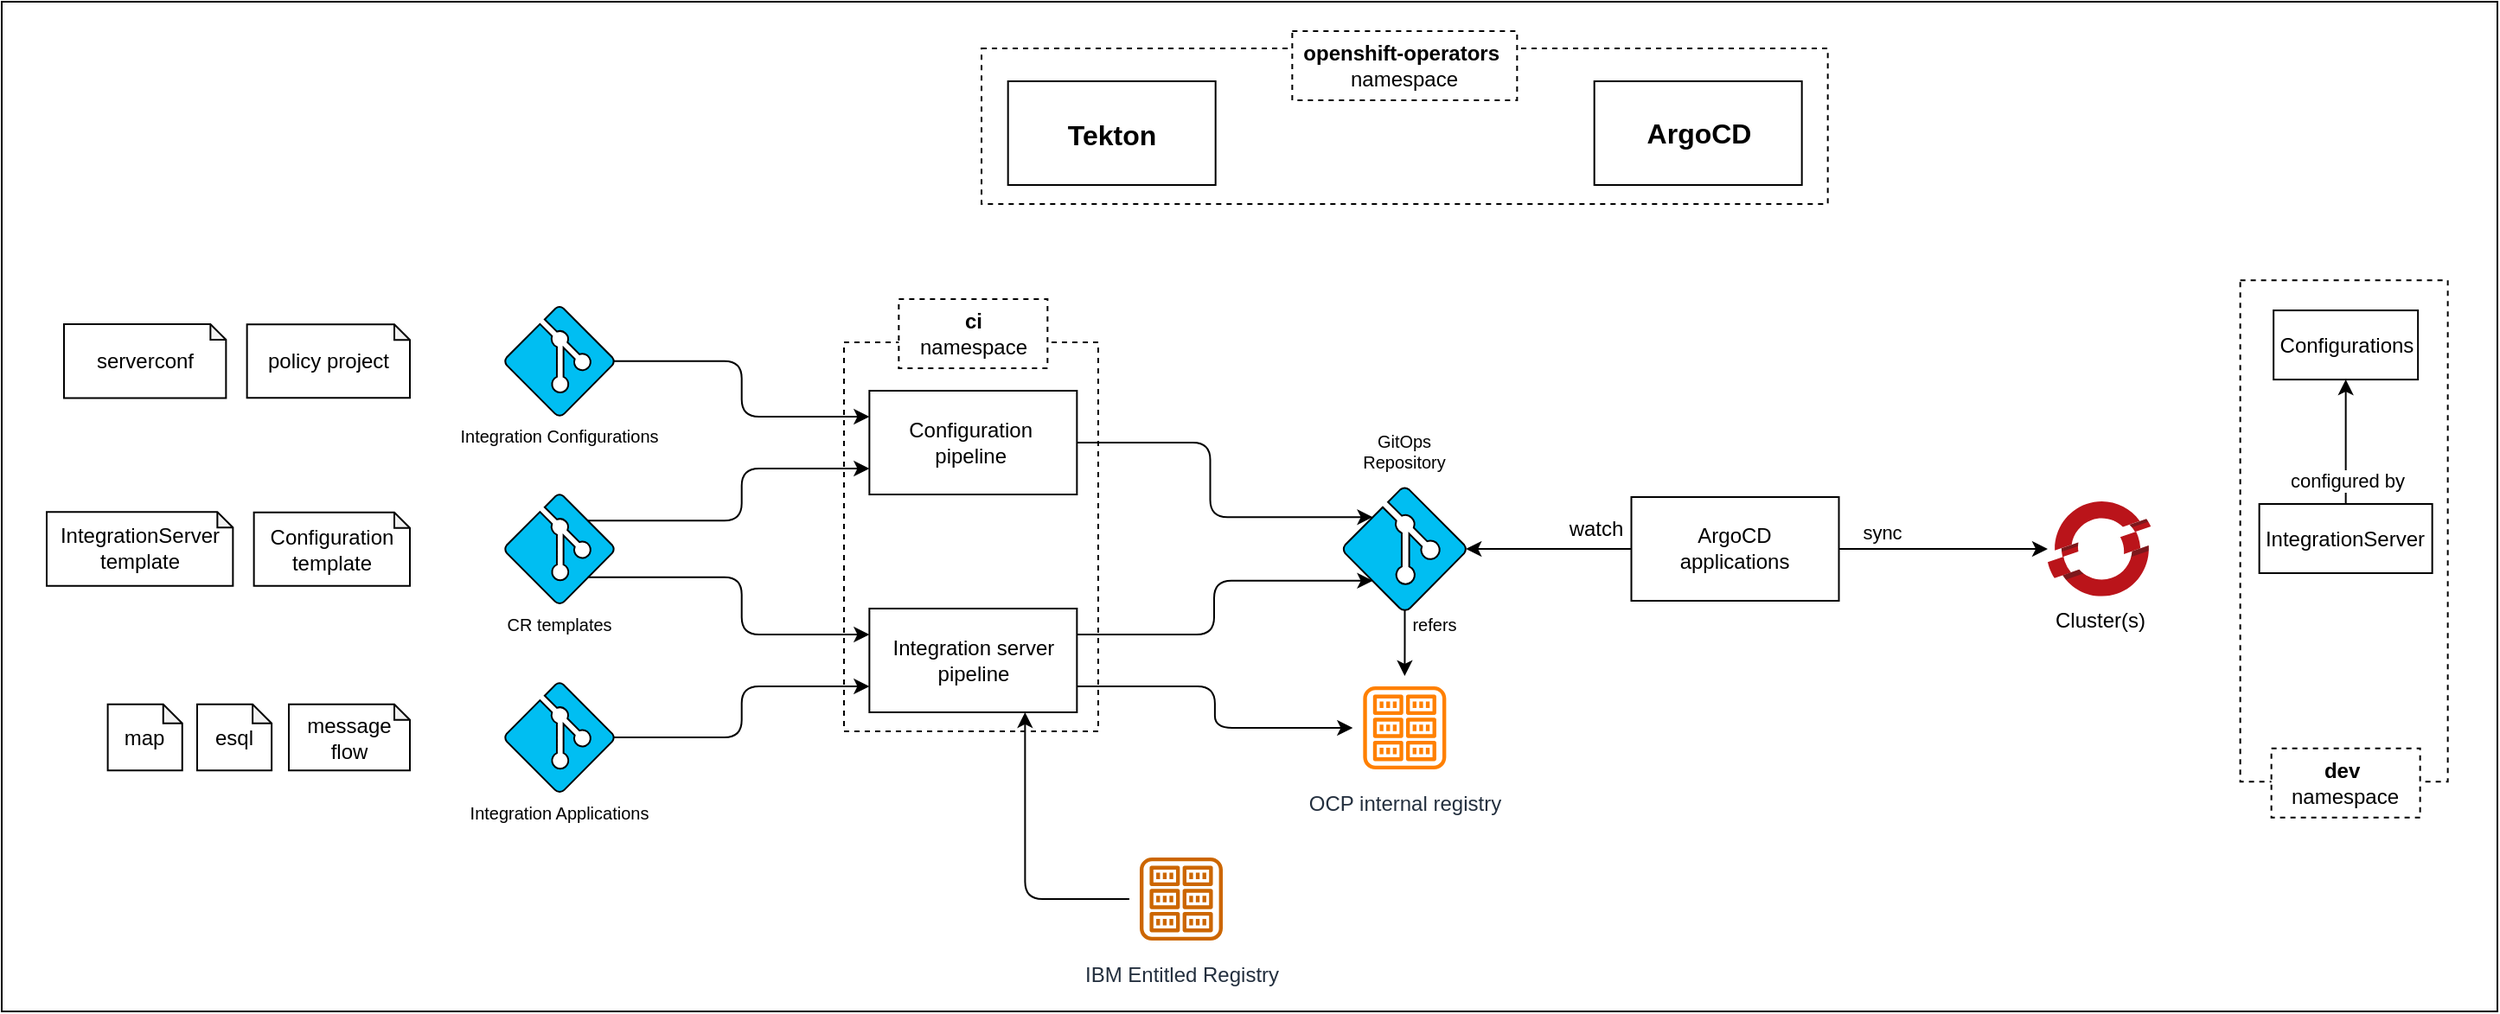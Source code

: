 <mxfile version="13.7.9" type="device"><diagram id="y4Npf84sFNT_zSaNWybv" name="Page-1"><mxGraphModel dx="2514" dy="637" grid="0" gridSize="10" guides="1" tooltips="1" connect="1" arrows="1" fold="1" page="1" pageScale="1" pageWidth="1169" pageHeight="827" math="0" shadow="0"><root><mxCell id="0"/><mxCell id="1" parent="0"/><mxCell id="p0zIint-GtP8a0dcS22a-36" value="" style="group" parent="1" vertex="1" connectable="0"><mxGeometry x="447" y="958" width="1443" height="584" as="geometry"/></mxCell><mxCell id="p0zIint-GtP8a0dcS22a-35" value="" style="rounded=0;whiteSpace=wrap;html=1;fillColor=none;" parent="p0zIint-GtP8a0dcS22a-36" vertex="1"><mxGeometry width="1443" height="584" as="geometry"/></mxCell><mxCell id="9tkTMFBo7f2N9bZobKJJ-46" value="" style="rounded=0;whiteSpace=wrap;html=1;labelBackgroundColor=none;strokeColor=#000000;fontSize=10;fillColor=none;dashed=1;" parent="p0zIint-GtP8a0dcS22a-36" vertex="1"><mxGeometry x="487" y="197" width="147" height="225" as="geometry"/></mxCell><mxCell id="HI1UlYrGFAeUCfRMkIcx-2" value="" style="rounded=0;whiteSpace=wrap;html=1;fillColor=none;dashed=1;" parent="p0zIint-GtP8a0dcS22a-36" vertex="1"><mxGeometry x="566.52" y="27" width="489.32" height="90" as="geometry"/></mxCell><mxCell id="HI1UlYrGFAeUCfRMkIcx-4" value="" style="rounded=0;whiteSpace=wrap;html=1;strokeWidth=1;fontSize=12;fontColor=#000000;fillColor=none;" parent="p0zIint-GtP8a0dcS22a-36" vertex="1"><mxGeometry x="581.84" y="46.01" width="120" height="60" as="geometry"/></mxCell><mxCell id="HI1UlYrGFAeUCfRMkIcx-5" value="" style="rounded=0;whiteSpace=wrap;html=1;strokeWidth=1;fontSize=12;fontColor=#000000;fillColor=none;" parent="p0zIint-GtP8a0dcS22a-36" vertex="1"><mxGeometry x="920.84" y="46.01" width="120" height="60" as="geometry"/></mxCell><mxCell id="HI1UlYrGFAeUCfRMkIcx-15" value="ArgoCD&lt;br&gt;applications" style="rounded=0;whiteSpace=wrap;html=1;strokeWidth=1;fontSize=12;fontColor=#000000;fillColor=none;" parent="p0zIint-GtP8a0dcS22a-36" vertex="1"><mxGeometry x="942.25" y="286.496" width="120" height="60" as="geometry"/></mxCell><mxCell id="HI1UlYrGFAeUCfRMkIcx-17" value="Tekton" style="text;html=1;strokeColor=none;align=center;verticalAlign=middle;whiteSpace=wrap;rounded=0;fontSize=16;fontColor=#000000;fontStyle=1;" parent="p0zIint-GtP8a0dcS22a-36" vertex="1"><mxGeometry x="621.52" y="67" width="40" height="20" as="geometry"/></mxCell><mxCell id="HI1UlYrGFAeUCfRMkIcx-18" value="ArgoCD" style="text;html=1;strokeColor=none;align=center;verticalAlign=middle;whiteSpace=wrap;rounded=0;fontSize=16;fontColor=#000000;fontStyle=1;" parent="p0zIint-GtP8a0dcS22a-36" vertex="1"><mxGeometry x="936.59" y="66.01" width="88.5" height="20" as="geometry"/></mxCell><mxCell id="HI1UlYrGFAeUCfRMkIcx-37" value="watch" style="text;html=1;strokeColor=none;align=center;verticalAlign=middle;whiteSpace=wrap;rounded=0;fontSize=12;rotation=0;" parent="p0zIint-GtP8a0dcS22a-36" vertex="1"><mxGeometry x="902.25" y="295.14" width="40" height="20" as="geometry"/></mxCell><mxCell id="HI1UlYrGFAeUCfRMkIcx-40" value="&lt;b&gt;ci&lt;/b&gt; &lt;br&gt;namespace" style="text;html=1;align=center;verticalAlign=middle;whiteSpace=wrap;rounded=0;dashed=1;labelBackgroundColor=none;strokeColor=#000000;fillColor=#ffffff;" parent="p0zIint-GtP8a0dcS22a-36" vertex="1"><mxGeometry x="518.68" y="172" width="86" height="40" as="geometry"/></mxCell><mxCell id="HI1UlYrGFAeUCfRMkIcx-65" value="&lt;b&gt;openshift-operators&lt;/b&gt;&amp;nbsp;&lt;br&gt;namespace" style="text;html=1;align=center;verticalAlign=middle;whiteSpace=wrap;rounded=0;dashed=1;labelBackgroundColor=none;strokeColor=#000000;fillColor=#ffffff;" parent="p0zIint-GtP8a0dcS22a-36" vertex="1"><mxGeometry x="746.18" y="17" width="130" height="40" as="geometry"/></mxCell><mxCell id="9tkTMFBo7f2N9bZobKJJ-18" value="Integration Applications" style="verticalLabelPosition=bottom;html=1;verticalAlign=top;align=center;fillColor=#00BEF2;shape=mxgraph.azure.git_repository;fontSize=10;" parent="p0zIint-GtP8a0dcS22a-36" vertex="1"><mxGeometry x="291" y="394.004" width="62.992" height="62.992" as="geometry"/></mxCell><mxCell id="9tkTMFBo7f2N9bZobKJJ-22" value="" style="verticalLabelPosition=bottom;html=1;verticalAlign=top;align=center;fillColor=#00BEF2;shape=mxgraph.azure.git_repository;fontSize=10;labelBackgroundColor=#ffffff;textOpacity=10;" parent="p0zIint-GtP8a0dcS22a-36" vertex="1"><mxGeometry x="775.75" y="281.063" width="70.866" height="70.866" as="geometry"/></mxCell><mxCell id="HI1UlYrGFAeUCfRMkIcx-12" style="edgeStyle=orthogonalEdgeStyle;rounded=0;orthogonalLoop=1;jettySize=auto;html=1;fontSize=12;fontColor=#000000;entryX=1;entryY=0.5;entryDx=0;entryDy=0;entryPerimeter=0;exitX=0;exitY=0.5;exitDx=0;exitDy=0;" parent="p0zIint-GtP8a0dcS22a-36" source="HI1UlYrGFAeUCfRMkIcx-15" target="9tkTMFBo7f2N9bZobKJJ-22" edge="1"><mxGeometry relative="1" as="geometry"><mxPoint x="855.85" y="281.95" as="targetPoint"/><Array as="points"/></mxGeometry></mxCell><mxCell id="9tkTMFBo7f2N9bZobKJJ-24" value="OCP internal registry" style="outlineConnect=0;fontColor=#232F3E;gradientColor=none;dashed=0;verticalLabelPosition=bottom;verticalAlign=top;align=center;html=1;fontSize=12;fontStyle=0;aspect=fixed;shape=mxgraph.aws4.resourceIcon;resIcon=mxgraph.aws4.registry;fillColor=none;strokeColor=#FF8000;" parent="p0zIint-GtP8a0dcS22a-36" vertex="1"><mxGeometry x="781.18" y="390" width="60" height="60" as="geometry"/></mxCell><mxCell id="HI1UlYrGFAeUCfRMkIcx-73" style="edgeStyle=orthogonalEdgeStyle;rounded=0;orthogonalLoop=1;jettySize=auto;html=1;" parent="p0zIint-GtP8a0dcS22a-36" source="9tkTMFBo7f2N9bZobKJJ-22" target="9tkTMFBo7f2N9bZobKJJ-24" edge="1"><mxGeometry relative="1" as="geometry"><mxPoint x="805.75" y="317.16" as="sourcePoint"/><mxPoint x="805.75" y="382.66" as="targetPoint"/></mxGeometry></mxCell><mxCell id="9tkTMFBo7f2N9bZobKJJ-17" value="refers" style="edgeLabel;html=1;align=center;verticalAlign=middle;resizable=0;points=[];fontSize=10;labelBackgroundColor=#ffffff;" parent="HI1UlYrGFAeUCfRMkIcx-73" vertex="1" connectable="0"><mxGeometry x="0.122" y="-1" relative="1" as="geometry"><mxPoint x="17.79" y="-13.29" as="offset"/></mxGeometry></mxCell><mxCell id="9tkTMFBo7f2N9bZobKJJ-27" value="Cluster(s)" style="aspect=fixed;html=1;points=[];align=center;image;fontSize=12;image=img/lib/mscae/OpenShift.svg;strokeColor=#000000;fillColor=#5F0101;" parent="p0zIint-GtP8a0dcS22a-36" vertex="1"><mxGeometry x="1183" y="289.061" width="59.65" height="54.87" as="geometry"/></mxCell><mxCell id="HI1UlYrGFAeUCfRMkIcx-13" style="edgeStyle=orthogonalEdgeStyle;rounded=0;orthogonalLoop=1;jettySize=auto;html=1;" parent="p0zIint-GtP8a0dcS22a-36" source="HI1UlYrGFAeUCfRMkIcx-15" target="9tkTMFBo7f2N9bZobKJJ-27" edge="1"><mxGeometry relative="1" as="geometry"><mxPoint x="1177.82" y="282.16" as="targetPoint"/></mxGeometry></mxCell><mxCell id="HI1UlYrGFAeUCfRMkIcx-14" value="sync" style="edgeLabel;html=1;align=center;verticalAlign=middle;resizable=0;points=[];" parent="HI1UlYrGFAeUCfRMkIcx-13" vertex="1" connectable="0"><mxGeometry x="0.232" y="-1" relative="1" as="geometry"><mxPoint x="-50.25" y="-11" as="offset"/></mxGeometry></mxCell><mxCell id="9tkTMFBo7f2N9bZobKJJ-28" value="IBM Entitled Registry" style="outlineConnect=0;fontColor=#232F3E;gradientColor=none;dashed=0;verticalLabelPosition=bottom;verticalAlign=top;align=center;html=1;fontSize=12;fontStyle=0;aspect=fixed;shape=mxgraph.aws4.resourceIcon;resIcon=mxgraph.aws4.registry;fillColor=none;strokeColor=#CC6600;" parent="p0zIint-GtP8a0dcS22a-36" vertex="1"><mxGeometry x="652" y="489" width="60" height="60" as="geometry"/></mxCell><mxCell id="9tkTMFBo7f2N9bZobKJJ-35" value="GitOps Repository" style="text;html=1;strokeColor=none;fillColor=none;align=center;verticalAlign=middle;whiteSpace=wrap;rounded=0;labelBackgroundColor=#ffffff;fontSize=10;" parent="p0zIint-GtP8a0dcS22a-36" vertex="1"><mxGeometry x="791.18" y="250" width="40" height="20" as="geometry"/></mxCell><mxCell id="p0zIint-GtP8a0dcS22a-18" value="" style="endArrow=classic;html=1;edgeStyle=orthogonalEdgeStyle;exitX=1;exitY=0.5;exitDx=0;exitDy=0;entryX=0.24;entryY=0.24;entryDx=0;entryDy=0;entryPerimeter=0;endFill=1;" parent="p0zIint-GtP8a0dcS22a-36" source="HI1UlYrGFAeUCfRMkIcx-36" target="9tkTMFBo7f2N9bZobKJJ-22" edge="1"><mxGeometry width="50" height="50" relative="1" as="geometry"><mxPoint x="682" y="323" as="sourcePoint"/><mxPoint x="732" y="273" as="targetPoint"/></mxGeometry></mxCell><mxCell id="p0zIint-GtP8a0dcS22a-19" value="" style="endArrow=classic;html=1;edgeStyle=orthogonalEdgeStyle;exitX=1;exitY=0.25;exitDx=0;exitDy=0;entryX=0.24;entryY=0.76;entryDx=0;entryDy=0;entryPerimeter=0;endFill=1;" parent="p0zIint-GtP8a0dcS22a-36" source="HI1UlYrGFAeUCfRMkIcx-44" target="9tkTMFBo7f2N9bZobKJJ-22" edge="1"><mxGeometry width="50" height="50" relative="1" as="geometry"><mxPoint x="672" y="390" as="sourcePoint"/><mxPoint x="766" y="312" as="targetPoint"/><Array as="points"><mxPoint x="701" y="366"/><mxPoint x="701" y="335"/></Array></mxGeometry></mxCell><mxCell id="p0zIint-GtP8a0dcS22a-20" value="" style="endArrow=classic;html=1;edgeStyle=orthogonalEdgeStyle;entryX=0;entryY=0.75;entryDx=0;entryDy=0;exitX=1;exitY=0.5;exitDx=0;exitDy=0;exitPerimeter=0;startArrow=none;startFill=0;endFill=1;" parent="p0zIint-GtP8a0dcS22a-36" source="9tkTMFBo7f2N9bZobKJJ-18" target="HI1UlYrGFAeUCfRMkIcx-44" edge="1"><mxGeometry width="50" height="50" relative="1" as="geometry"><mxPoint x="347" y="582" as="sourcePoint"/><mxPoint x="397" y="532" as="targetPoint"/></mxGeometry></mxCell><mxCell id="p0zIint-GtP8a0dcS22a-24" value="" style="endArrow=classic;html=1;edgeStyle=orthogonalEdgeStyle;exitX=1;exitY=0.75;exitDx=0;exitDy=0;endFill=1;" parent="p0zIint-GtP8a0dcS22a-36" source="HI1UlYrGFAeUCfRMkIcx-44" target="9tkTMFBo7f2N9bZobKJJ-24" edge="1"><mxGeometry width="50" height="50" relative="1" as="geometry"><mxPoint x="686" y="447" as="sourcePoint"/><mxPoint x="736" y="397" as="targetPoint"/></mxGeometry></mxCell><mxCell id="p0zIint-GtP8a0dcS22a-25" value="" style="endArrow=classic;html=1;edgeStyle=orthogonalEdgeStyle;entryX=0.75;entryY=1;entryDx=0;entryDy=0;startArrow=none;startFill=0;endFill=1;" parent="p0zIint-GtP8a0dcS22a-36" source="9tkTMFBo7f2N9bZobKJJ-28" target="HI1UlYrGFAeUCfRMkIcx-44" edge="1"><mxGeometry width="50" height="50" relative="1" as="geometry"><mxPoint x="543" y="537" as="sourcePoint"/><mxPoint x="593" y="487" as="targetPoint"/></mxGeometry></mxCell><mxCell id="p0zIint-GtP8a0dcS22a-26" value="" style="group" parent="p0zIint-GtP8a0dcS22a-36" vertex="1" connectable="0"><mxGeometry x="1294.32" y="161.166" width="120" height="310.66" as="geometry"/></mxCell><mxCell id="HI1UlYrGFAeUCfRMkIcx-7" value="" style="rounded=0;whiteSpace=wrap;html=1;fillColor=none;dashed=1;" parent="p0zIint-GtP8a0dcS22a-26" vertex="1"><mxGeometry width="120" height="290" as="geometry"/></mxCell><mxCell id="HI1UlYrGFAeUCfRMkIcx-32" value="IntegrationServer" style="rounded=0;whiteSpace=wrap;html=1;fillColor=none;" parent="p0zIint-GtP8a0dcS22a-26" vertex="1"><mxGeometry x="11" y="129.34" width="100" height="40" as="geometry"/></mxCell><mxCell id="HI1UlYrGFAeUCfRMkIcx-35" value="Configurations" style="rounded=0;whiteSpace=wrap;html=1;fillColor=#ffffff;" parent="p0zIint-GtP8a0dcS22a-26" vertex="1"><mxGeometry x="19.25" y="17.37" width="83.5" height="40" as="geometry"/></mxCell><mxCell id="HI1UlYrGFAeUCfRMkIcx-75" style="edgeStyle=orthogonalEdgeStyle;rounded=0;orthogonalLoop=1;jettySize=auto;html=1;entryX=0.5;entryY=1;entryDx=0;entryDy=0;" parent="p0zIint-GtP8a0dcS22a-26" source="HI1UlYrGFAeUCfRMkIcx-32" target="HI1UlYrGFAeUCfRMkIcx-35" edge="1"><mxGeometry relative="1" as="geometry"/></mxCell><mxCell id="9tkTMFBo7f2N9bZobKJJ-10" value="configured by" style="edgeLabel;html=1;align=center;verticalAlign=middle;resizable=0;points=[];" parent="HI1UlYrGFAeUCfRMkIcx-75" vertex="1" connectable="0"><mxGeometry x="-0.297" relative="1" as="geometry"><mxPoint y="11.27" as="offset"/></mxGeometry></mxCell><mxCell id="HI1UlYrGFAeUCfRMkIcx-41" value="&lt;b&gt;dev&lt;/b&gt;&amp;nbsp;&lt;br&gt;namespace" style="text;html=1;align=center;verticalAlign=middle;whiteSpace=wrap;rounded=0;dashed=1;labelBackgroundColor=none;strokeColor=#000000;fillColor=#ffffff;" parent="p0zIint-GtP8a0dcS22a-26" vertex="1"><mxGeometry x="18" y="270.66" width="86" height="40" as="geometry"/></mxCell><mxCell id="HI1UlYrGFAeUCfRMkIcx-27" value="serverconf" style="shape=note;whiteSpace=wrap;html=1;backgroundOutline=1;darkOpacity=0.05;fillColor=none;size=9;" parent="p0zIint-GtP8a0dcS22a-36" vertex="1"><mxGeometry x="36.0" y="186.515" width="93.68" height="42.71" as="geometry"/></mxCell><mxCell id="HI1UlYrGFAeUCfRMkIcx-31" value="policy project" style="shape=note;whiteSpace=wrap;html=1;backgroundOutline=1;darkOpacity=0.05;fillColor=none;size=9;" parent="p0zIint-GtP8a0dcS22a-36" vertex="1"><mxGeometry x="141.82" y="186.62" width="94.18" height="42.5" as="geometry"/></mxCell><mxCell id="p0zIint-GtP8a0dcS22a-32" value="" style="group" parent="p0zIint-GtP8a0dcS22a-36" vertex="1" connectable="0"><mxGeometry x="26" y="295.136" width="210.0" height="42.72" as="geometry"/></mxCell><mxCell id="p0zIint-GtP8a0dcS22a-29" value="IntegrationServer&lt;br&gt;template" style="shape=note;whiteSpace=wrap;html=1;backgroundOutline=1;darkOpacity=0.05;fillColor=none;size=9;" parent="p0zIint-GtP8a0dcS22a-32" vertex="1"><mxGeometry width="107.68" height="42.71" as="geometry"/></mxCell><mxCell id="p0zIint-GtP8a0dcS22a-30" value="Configuration&lt;br&gt;template" style="shape=note;whiteSpace=wrap;html=1;backgroundOutline=1;darkOpacity=0.05;fillColor=none;size=9;" parent="p0zIint-GtP8a0dcS22a-32" vertex="1"><mxGeometry x="119.82" y="0.22" width="90.18" height="42.5" as="geometry"/></mxCell><mxCell id="p0zIint-GtP8a0dcS22a-33" value="" style="group" parent="p0zIint-GtP8a0dcS22a-36" vertex="1" connectable="0"><mxGeometry x="291" y="176.374" width="62.992" height="171.618" as="geometry"/></mxCell><mxCell id="9tkTMFBo7f2N9bZobKJJ-30" value="Integration Configurations" style="verticalLabelPosition=bottom;html=1;verticalAlign=top;align=center;fillColor=#00BEF2;shape=mxgraph.azure.git_repository;fontSize=10;" parent="p0zIint-GtP8a0dcS22a-33" vertex="1"><mxGeometry width="62.992" height="62.992" as="geometry"/></mxCell><mxCell id="p0zIint-GtP8a0dcS22a-1" value="CR templates" style="verticalLabelPosition=bottom;html=1;verticalAlign=top;align=center;fillColor=#00BEF2;shape=mxgraph.azure.git_repository;fontSize=10;" parent="p0zIint-GtP8a0dcS22a-33" vertex="1"><mxGeometry y="108.626" width="62.992" height="62.992" as="geometry"/></mxCell><mxCell id="HI1UlYrGFAeUCfRMkIcx-44" value="Integration server&lt;br&gt;pipeline" style="rounded=0;whiteSpace=wrap;html=1;strokeWidth=1;fontSize=12;fontColor=#000000;fillColor=none;" parent="p0zIint-GtP8a0dcS22a-36" vertex="1"><mxGeometry x="501.68" y="350.996" width="120" height="60" as="geometry"/></mxCell><mxCell id="p0zIint-GtP8a0dcS22a-21" value="" style="endArrow=classic;html=1;edgeStyle=orthogonalEdgeStyle;exitX=0.76;exitY=0.76;exitDx=0;exitDy=0;exitPerimeter=0;entryX=0;entryY=0.25;entryDx=0;entryDy=0;endFill=1;" parent="p0zIint-GtP8a0dcS22a-36" source="p0zIint-GtP8a0dcS22a-1" target="HI1UlYrGFAeUCfRMkIcx-44" edge="1"><mxGeometry width="50" height="50" relative="1" as="geometry"><mxPoint x="402" y="375" as="sourcePoint"/><mxPoint x="452" y="325" as="targetPoint"/></mxGeometry></mxCell><mxCell id="HI1UlYrGFAeUCfRMkIcx-36" value="Configuration&amp;nbsp;&lt;br&gt;pipeline&amp;nbsp;" style="rounded=0;whiteSpace=wrap;html=1;strokeWidth=1;fontSize=12;fontColor=#000000;fillColor=none;" parent="p0zIint-GtP8a0dcS22a-36" vertex="1"><mxGeometry x="501.68" y="225.003" width="120" height="60" as="geometry"/></mxCell><mxCell id="p0zIint-GtP8a0dcS22a-16" value="" style="endArrow=classic;html=1;edgeStyle=orthogonalEdgeStyle;entryX=0;entryY=0.25;entryDx=0;entryDy=0;exitX=1;exitY=0.5;exitDx=0;exitDy=0;exitPerimeter=0;endFill=1;" parent="p0zIint-GtP8a0dcS22a-36" source="9tkTMFBo7f2N9bZobKJJ-30" target="HI1UlYrGFAeUCfRMkIcx-36" edge="1"><mxGeometry width="50" height="50" relative="1" as="geometry"><mxPoint x="384" y="409" as="sourcePoint"/><mxPoint x="439" y="282" as="targetPoint"/></mxGeometry></mxCell><mxCell id="p0zIint-GtP8a0dcS22a-17" value="" style="endArrow=classic;html=1;edgeStyle=orthogonalEdgeStyle;entryX=0;entryY=0.75;entryDx=0;entryDy=0;exitX=0.76;exitY=0.24;exitDx=0;exitDy=0;exitPerimeter=0;endFill=1;" parent="p0zIint-GtP8a0dcS22a-36" source="p0zIint-GtP8a0dcS22a-1" target="HI1UlYrGFAeUCfRMkIcx-36" edge="1"><mxGeometry width="50" height="50" relative="1" as="geometry"><mxPoint x="355" y="307" as="sourcePoint"/><mxPoint x="451" y="295" as="targetPoint"/></mxGeometry></mxCell><mxCell id="HI1UlYrGFAeUCfRMkIcx-29" value="esql" style="shape=note;whiteSpace=wrap;html=1;backgroundOutline=1;darkOpacity=0.05;size=11;fillColor=none;" parent="p0zIint-GtP8a0dcS22a-36" vertex="1"><mxGeometry x="113.0" y="406.365" width="43.06" height="38.27" as="geometry"/></mxCell><mxCell id="HI1UlYrGFAeUCfRMkIcx-30" value="message flow" style="shape=note;whiteSpace=wrap;html=1;backgroundOutline=1;darkOpacity=0.05;size=9;fillColor=none;" parent="p0zIint-GtP8a0dcS22a-36" vertex="1"><mxGeometry x="166.0" y="406.365" width="70" height="38.27" as="geometry"/></mxCell><mxCell id="9tkTMFBo7f2N9bZobKJJ-9" value="map" style="shape=note;whiteSpace=wrap;html=1;backgroundOutline=1;darkOpacity=0.05;size=11;fillColor=none;" parent="p0zIint-GtP8a0dcS22a-36" vertex="1"><mxGeometry x="61.31" y="406.365" width="43.06" height="38.27" as="geometry"/></mxCell></root></mxGraphModel></diagram></mxfile>